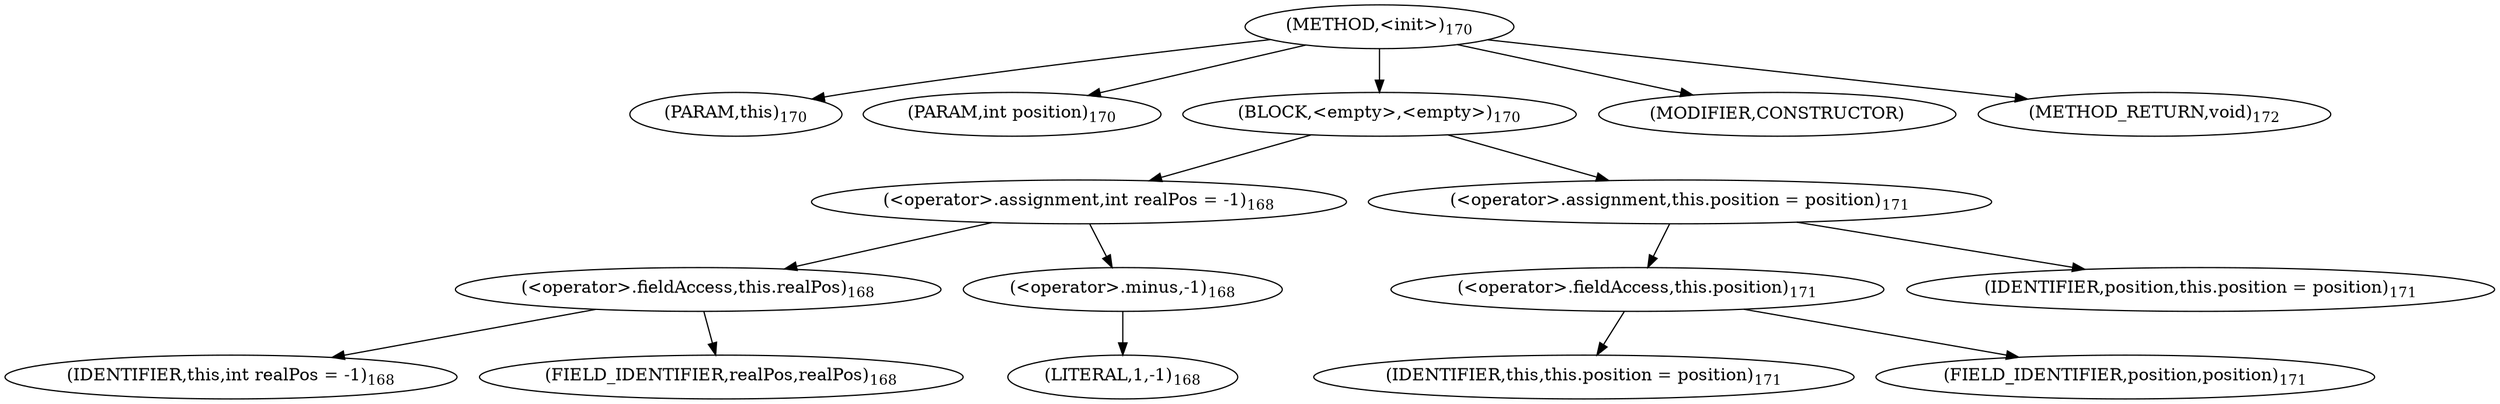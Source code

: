 digraph "&lt;init&gt;" {  
"251" [label = <(METHOD,&lt;init&gt;)<SUB>170</SUB>> ]
"28" [label = <(PARAM,this)<SUB>170</SUB>> ]
"252" [label = <(PARAM,int position)<SUB>170</SUB>> ]
"253" [label = <(BLOCK,&lt;empty&gt;,&lt;empty&gt;)<SUB>170</SUB>> ]
"254" [label = <(&lt;operator&gt;.assignment,int realPos = -1)<SUB>168</SUB>> ]
"255" [label = <(&lt;operator&gt;.fieldAccess,this.realPos)<SUB>168</SUB>> ]
"256" [label = <(IDENTIFIER,this,int realPos = -1)<SUB>168</SUB>> ]
"257" [label = <(FIELD_IDENTIFIER,realPos,realPos)<SUB>168</SUB>> ]
"258" [label = <(&lt;operator&gt;.minus,-1)<SUB>168</SUB>> ]
"259" [label = <(LITERAL,1,-1)<SUB>168</SUB>> ]
"260" [label = <(&lt;operator&gt;.assignment,this.position = position)<SUB>171</SUB>> ]
"261" [label = <(&lt;operator&gt;.fieldAccess,this.position)<SUB>171</SUB>> ]
"27" [label = <(IDENTIFIER,this,this.position = position)<SUB>171</SUB>> ]
"262" [label = <(FIELD_IDENTIFIER,position,position)<SUB>171</SUB>> ]
"263" [label = <(IDENTIFIER,position,this.position = position)<SUB>171</SUB>> ]
"264" [label = <(MODIFIER,CONSTRUCTOR)> ]
"265" [label = <(METHOD_RETURN,void)<SUB>172</SUB>> ]
  "251" -> "28" 
  "251" -> "252" 
  "251" -> "253" 
  "251" -> "264" 
  "251" -> "265" 
  "253" -> "254" 
  "253" -> "260" 
  "254" -> "255" 
  "254" -> "258" 
  "255" -> "256" 
  "255" -> "257" 
  "258" -> "259" 
  "260" -> "261" 
  "260" -> "263" 
  "261" -> "27" 
  "261" -> "262" 
}
